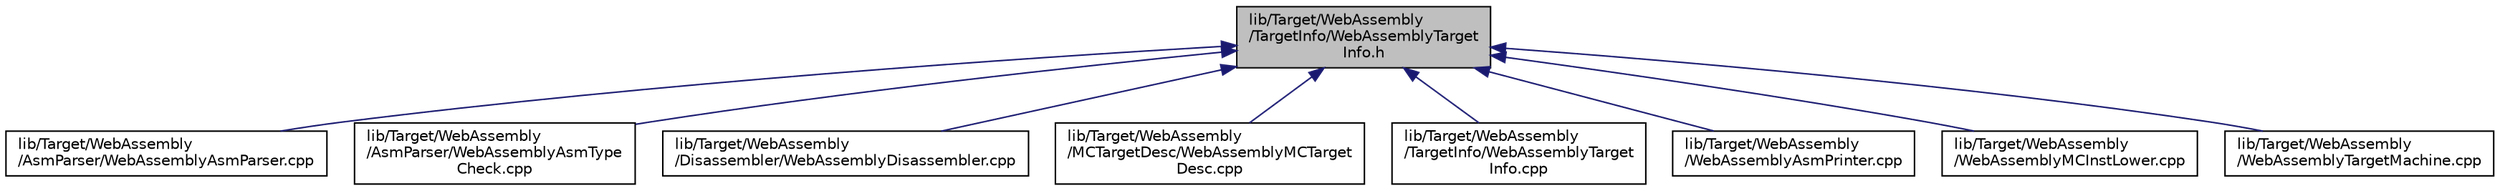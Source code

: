 digraph "lib/Target/WebAssembly/TargetInfo/WebAssemblyTargetInfo.h"
{
 // LATEX_PDF_SIZE
  bgcolor="transparent";
  edge [fontname="Helvetica",fontsize="10",labelfontname="Helvetica",labelfontsize="10"];
  node [fontname="Helvetica",fontsize="10",shape=record];
  Node1 [label="lib/Target/WebAssembly\l/TargetInfo/WebAssemblyTarget\lInfo.h",height=0.2,width=0.4,color="black", fillcolor="grey75", style="filled", fontcolor="black",tooltip=" "];
  Node1 -> Node2 [dir="back",color="midnightblue",fontsize="10",style="solid",fontname="Helvetica"];
  Node2 [label="lib/Target/WebAssembly\l/AsmParser/WebAssemblyAsmParser.cpp",height=0.2,width=0.4,color="black",URL="$WebAssemblyAsmParser_8cpp.html",tooltip=" "];
  Node1 -> Node3 [dir="back",color="midnightblue",fontsize="10",style="solid",fontname="Helvetica"];
  Node3 [label="lib/Target/WebAssembly\l/AsmParser/WebAssemblyAsmType\lCheck.cpp",height=0.2,width=0.4,color="black",URL="$WebAssemblyAsmTypeCheck_8cpp.html",tooltip=" "];
  Node1 -> Node4 [dir="back",color="midnightblue",fontsize="10",style="solid",fontname="Helvetica"];
  Node4 [label="lib/Target/WebAssembly\l/Disassembler/WebAssemblyDisassembler.cpp",height=0.2,width=0.4,color="black",URL="$WebAssemblyDisassembler_8cpp.html",tooltip=" "];
  Node1 -> Node5 [dir="back",color="midnightblue",fontsize="10",style="solid",fontname="Helvetica"];
  Node5 [label="lib/Target/WebAssembly\l/MCTargetDesc/WebAssemblyMCTarget\lDesc.cpp",height=0.2,width=0.4,color="black",URL="$WebAssemblyMCTargetDesc_8cpp.html",tooltip=" "];
  Node1 -> Node6 [dir="back",color="midnightblue",fontsize="10",style="solid",fontname="Helvetica"];
  Node6 [label="lib/Target/WebAssembly\l/TargetInfo/WebAssemblyTarget\lInfo.cpp",height=0.2,width=0.4,color="black",URL="$WebAssemblyTargetInfo_8cpp.html",tooltip=" "];
  Node1 -> Node7 [dir="back",color="midnightblue",fontsize="10",style="solid",fontname="Helvetica"];
  Node7 [label="lib/Target/WebAssembly\l/WebAssemblyAsmPrinter.cpp",height=0.2,width=0.4,color="black",URL="$WebAssemblyAsmPrinter_8cpp.html",tooltip=" "];
  Node1 -> Node8 [dir="back",color="midnightblue",fontsize="10",style="solid",fontname="Helvetica"];
  Node8 [label="lib/Target/WebAssembly\l/WebAssemblyMCInstLower.cpp",height=0.2,width=0.4,color="black",URL="$WebAssemblyMCInstLower_8cpp.html",tooltip=" "];
  Node1 -> Node9 [dir="back",color="midnightblue",fontsize="10",style="solid",fontname="Helvetica"];
  Node9 [label="lib/Target/WebAssembly\l/WebAssemblyTargetMachine.cpp",height=0.2,width=0.4,color="black",URL="$WebAssemblyTargetMachine_8cpp.html",tooltip=" "];
}
